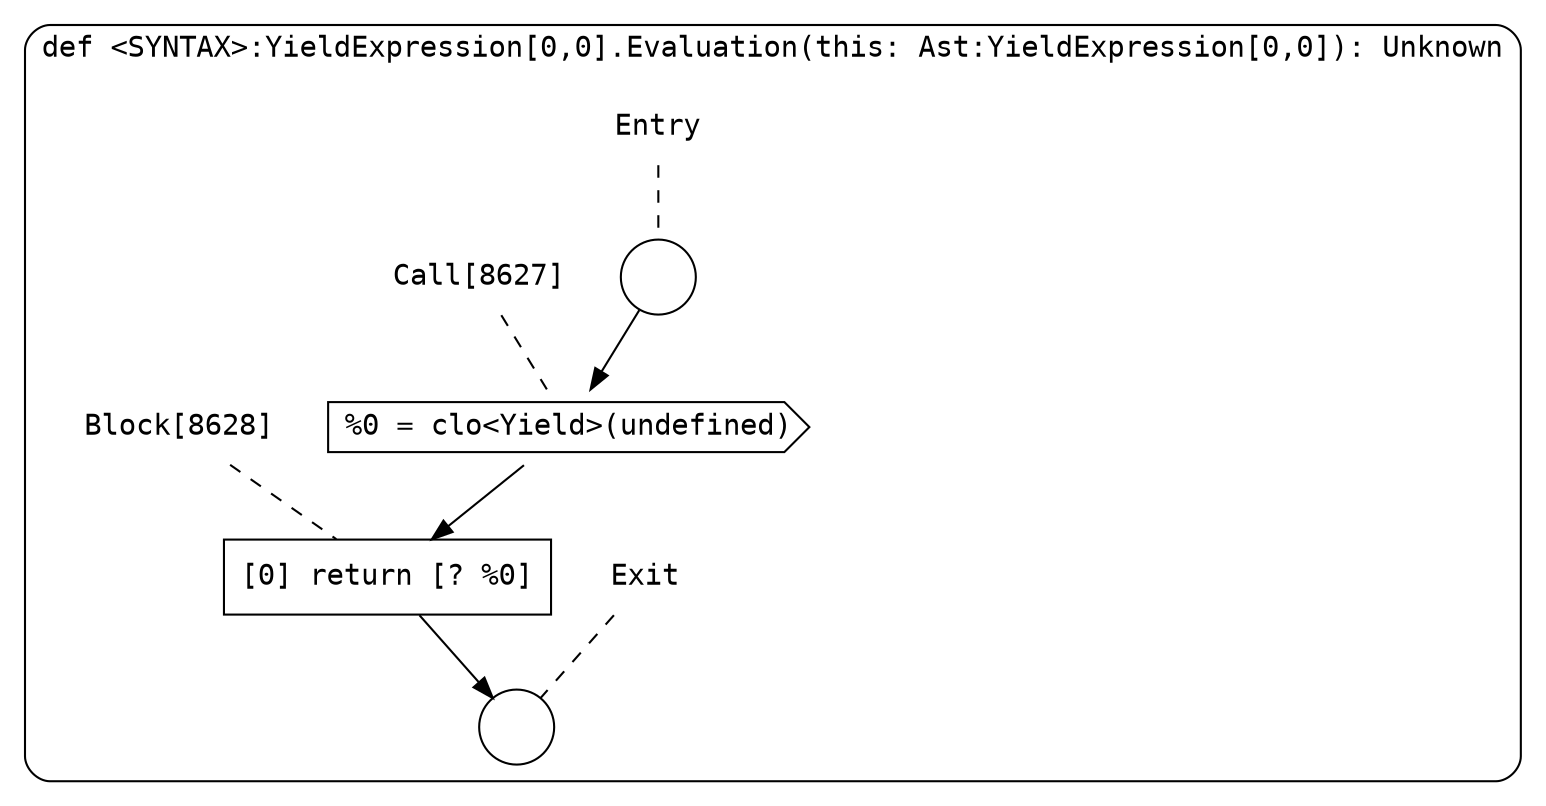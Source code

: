 digraph {
  graph [fontname = "Consolas"]
  node [fontname = "Consolas"]
  edge [fontname = "Consolas"]
  subgraph cluster1607 {
    label = "def <SYNTAX>:YieldExpression[0,0].Evaluation(this: Ast:YieldExpression[0,0]): Unknown"
    style = rounded
    cluster1607_entry_name [shape=none, label=<<font color="black">Entry</font>>]
    cluster1607_entry_name -> cluster1607_entry [arrowhead=none, color="black", style=dashed]
    cluster1607_entry [shape=circle label=" " color="black" fillcolor="white" style=filled]
    cluster1607_entry -> node8627 [color="black"]
    cluster1607_exit_name [shape=none, label=<<font color="black">Exit</font>>]
    cluster1607_exit_name -> cluster1607_exit [arrowhead=none, color="black", style=dashed]
    cluster1607_exit [shape=circle label=" " color="black" fillcolor="white" style=filled]
    node8627_name [shape=none, label=<<font color="black">Call[8627]</font>>]
    node8627_name -> node8627 [arrowhead=none, color="black", style=dashed]
    node8627 [shape=cds, label=<<font color="black">%0 = clo&lt;Yield&gt;(undefined)</font>> color="black" fillcolor="white", style=filled]
    node8627 -> node8628 [color="black"]
    node8628_name [shape=none, label=<<font color="black">Block[8628]</font>>]
    node8628_name -> node8628 [arrowhead=none, color="black", style=dashed]
    node8628 [shape=box, label=<<font color="black">[0] return [? %0]<BR ALIGN="LEFT"/></font>> color="black" fillcolor="white", style=filled]
    node8628 -> cluster1607_exit [color="black"]
  }
}
